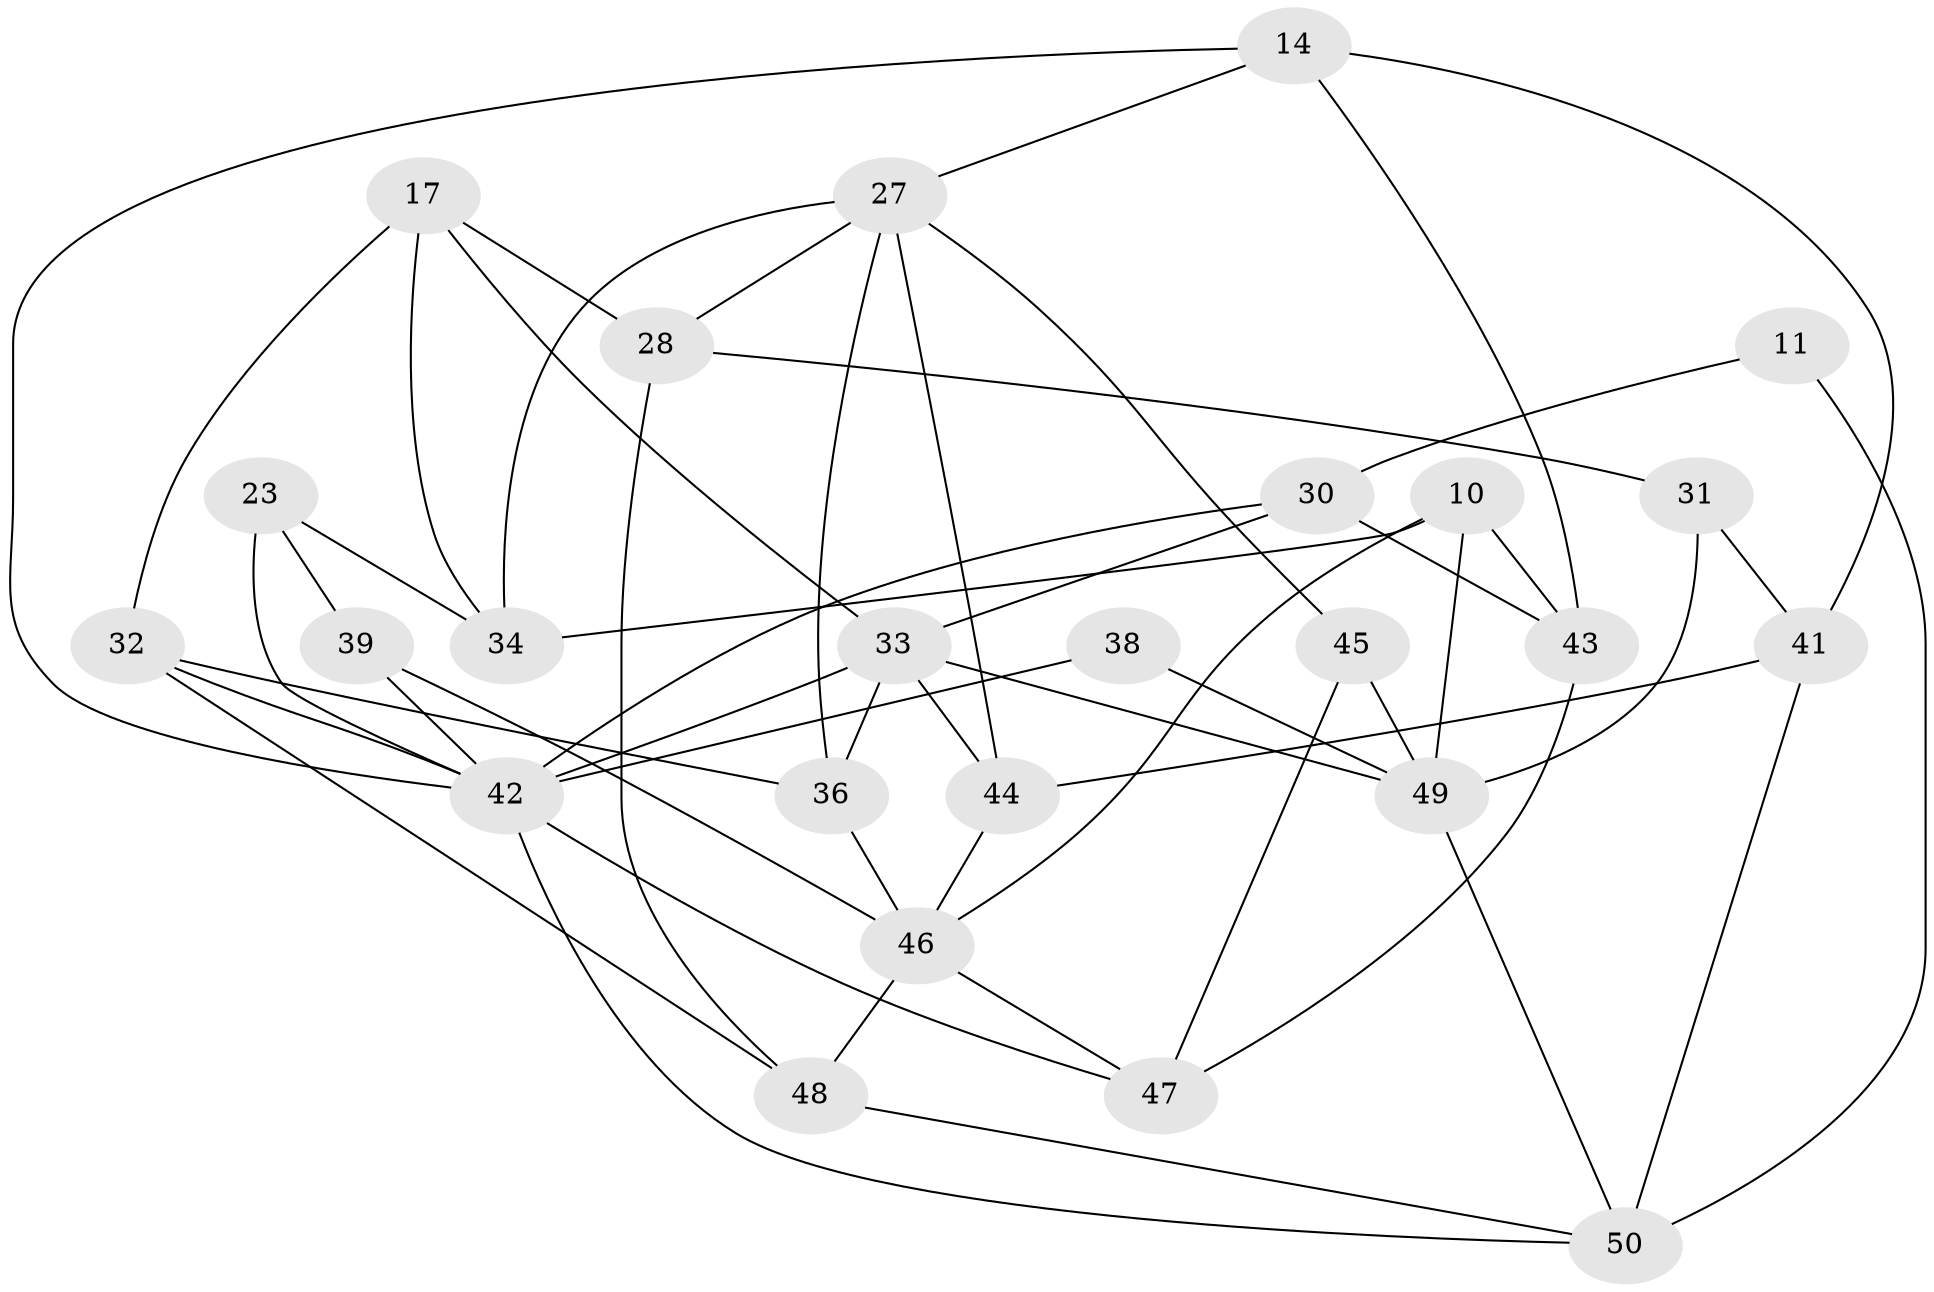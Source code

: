 // original degree distribution, {4: 1.0}
// Generated by graph-tools (version 1.1) at 2025/57/03/09/25 04:57:48]
// undirected, 25 vertices, 53 edges
graph export_dot {
graph [start="1"]
  node [color=gray90,style=filled];
  10;
  11 [super="+9"];
  14;
  17;
  23;
  27 [super="+5+25"];
  28 [super="+24"];
  30 [super="+19"];
  31;
  32 [super="+12"];
  33 [super="+16"];
  34;
  36;
  38;
  39;
  41;
  42 [super="+7+26+22"];
  43 [super="+1"];
  44 [super="+13"];
  45;
  46 [super="+15+37"];
  47 [super="+29"];
  48 [super="+3"];
  49 [super="+40+18"];
  50 [super="+20+35"];
  10 -- 34;
  10 -- 49;
  10 -- 43;
  10 -- 46;
  11 -- 30 [weight=3];
  11 -- 50 [weight=3];
  14 -- 42;
  14 -- 41;
  14 -- 43;
  14 -- 27;
  17 -- 33;
  17 -- 34;
  17 -- 28;
  17 -- 32;
  23 -- 34;
  23 -- 39;
  23 -- 42 [weight=2];
  27 -- 45;
  27 -- 44 [weight=2];
  27 -- 28 [weight=2];
  27 -- 36;
  27 -- 34;
  28 -- 31 [weight=2];
  28 -- 48;
  30 -- 43 [weight=2];
  30 -- 33 [weight=2];
  30 -- 42;
  31 -- 41;
  31 -- 49;
  32 -- 48 [weight=2];
  32 -- 36;
  32 -- 42 [weight=2];
  33 -- 44 [weight=2];
  33 -- 36;
  33 -- 49;
  33 -- 42;
  36 -- 46;
  38 -- 49;
  38 -- 42 [weight=3];
  39 -- 46 [weight=2];
  39 -- 42;
  41 -- 44;
  41 -- 50;
  42 -- 50 [weight=2];
  42 -- 47;
  43 -- 47 [weight=2];
  44 -- 46;
  45 -- 49 [weight=2];
  45 -- 47;
  46 -- 47 [weight=2];
  46 -- 48;
  48 -- 50 [weight=2];
  49 -- 50 [weight=2];
}
